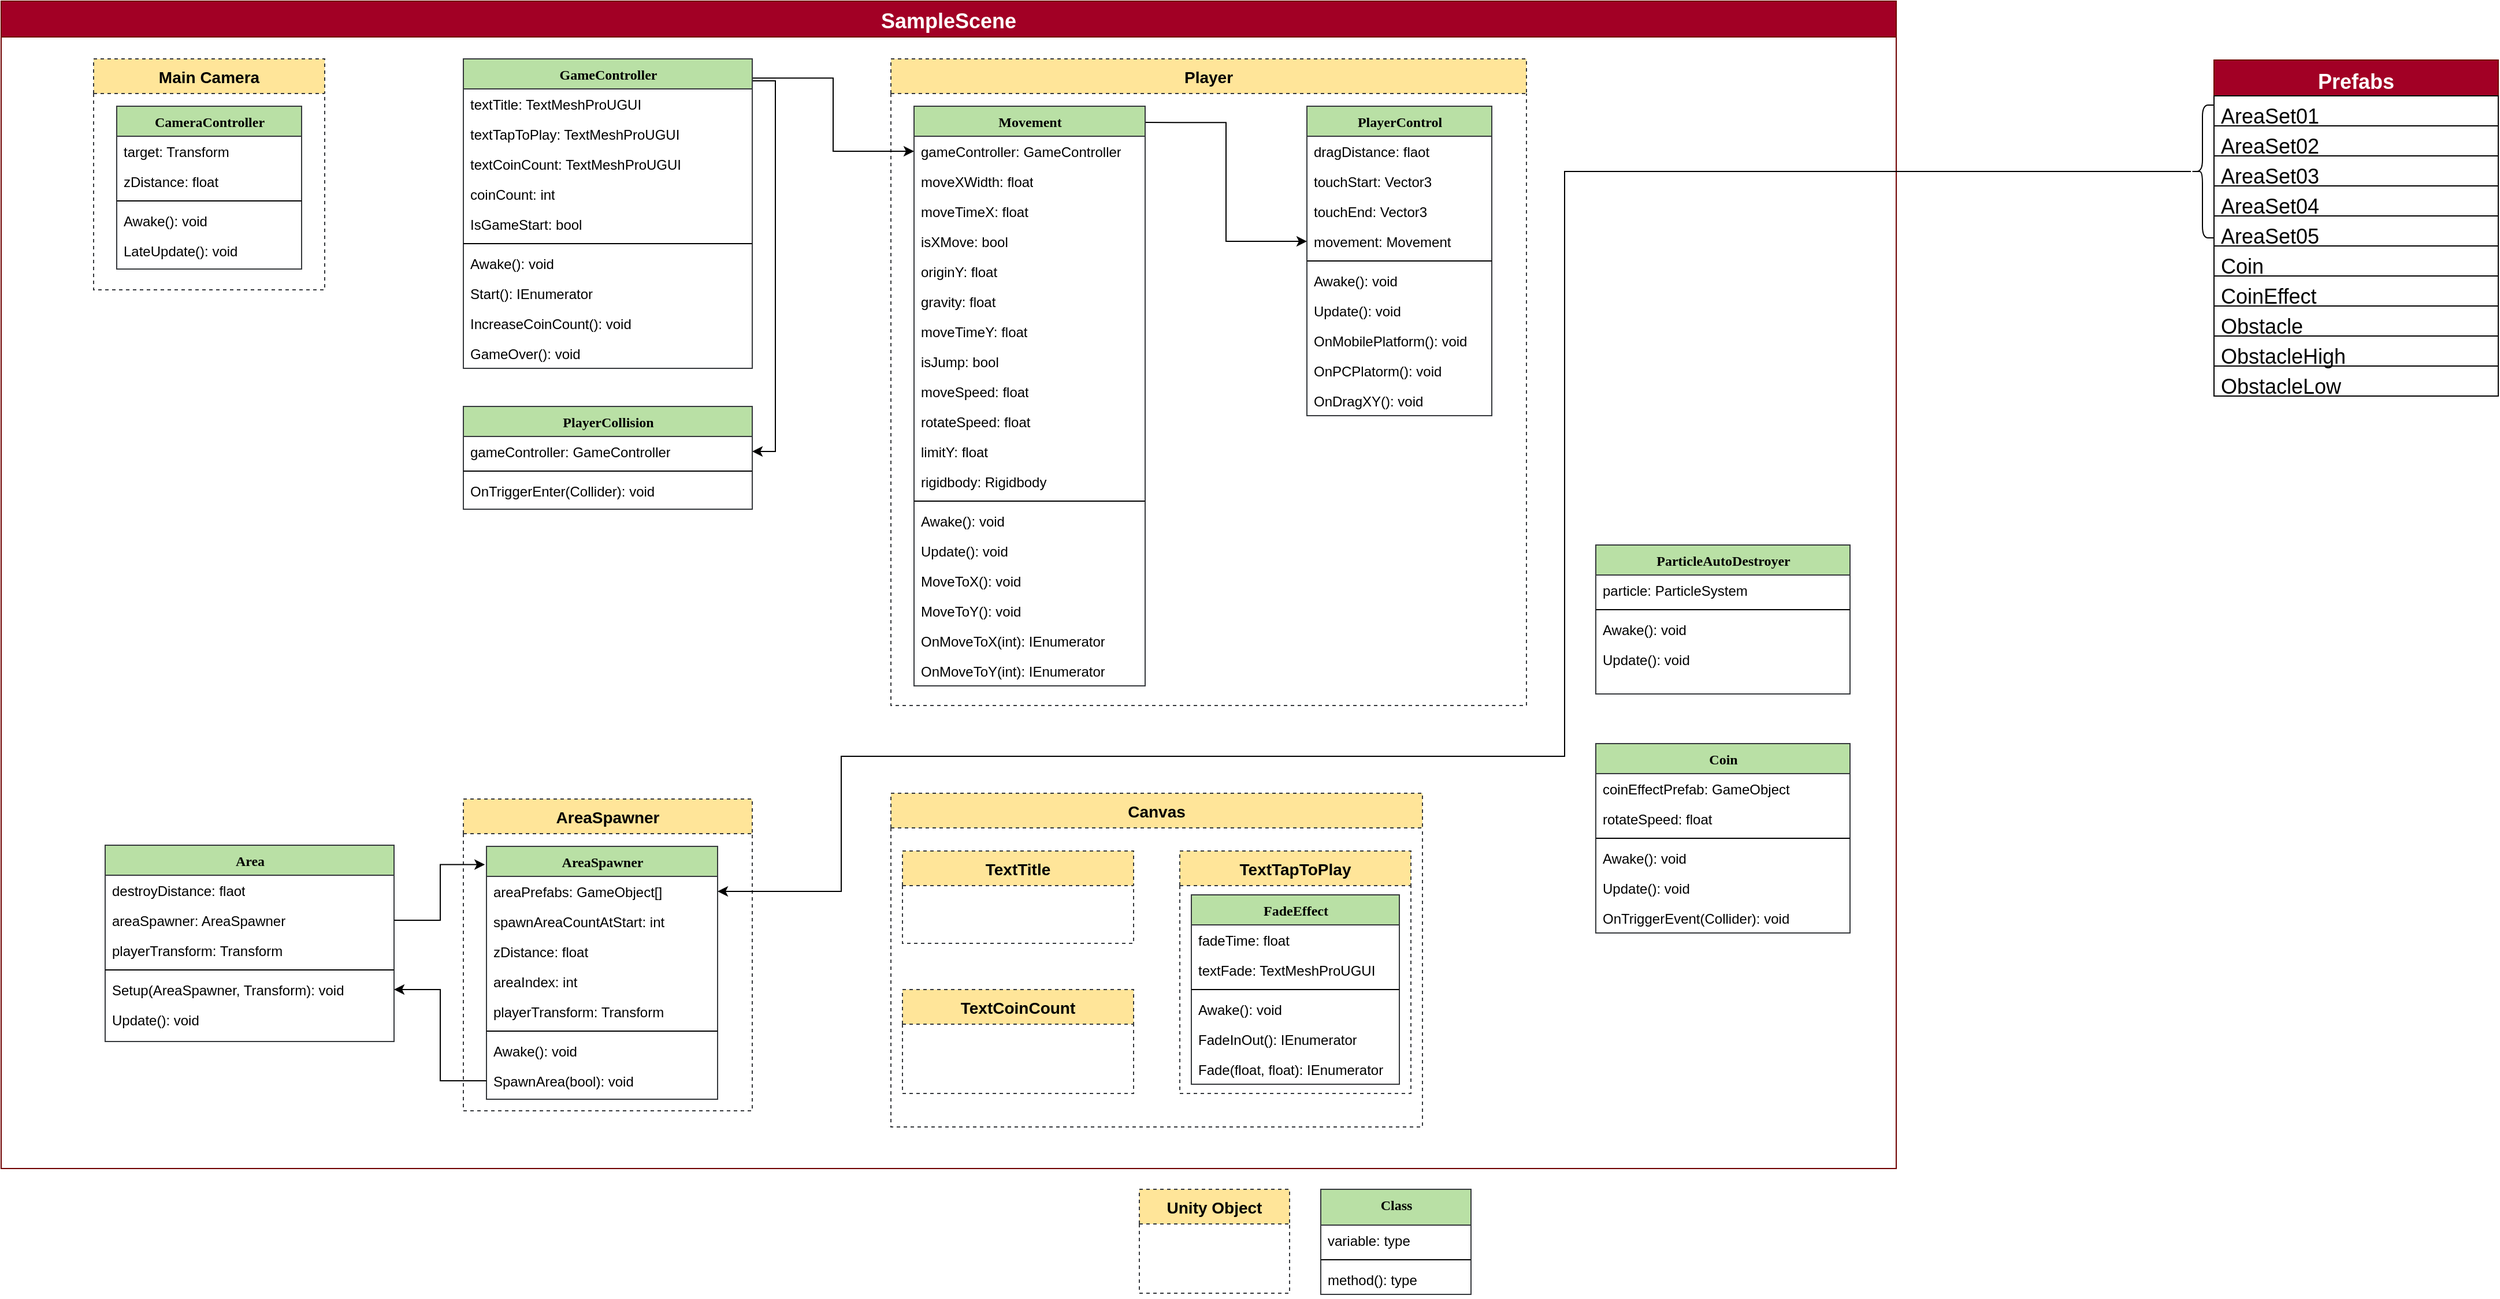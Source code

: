 <mxfile version="20.2.6" type="github" pages="2">
  <diagram name="Page-1" id="9f46799a-70d6-7492-0946-bef42562c5a5">
    <mxGraphModel dx="7918" dy="5571" grid="0" gridSize="10" guides="1" tooltips="1" connect="1" arrows="1" fold="1" page="1" pageScale="1" pageWidth="4681" pageHeight="3300" background="none" math="0" shadow="0">
      <root>
        <mxCell id="0" />
        <mxCell id="1" parent="0" />
        <mxCell id="VL3xaY891_mohlDyQfOC-107" value="" style="group" vertex="1" connectable="0" parent="1">
          <mxGeometry x="-4235" y="-2638" width="1640" height="1120" as="geometry" />
        </mxCell>
        <mxCell id="CnoPyDlkE8UOW6HQPgN_-1" value="SampleScene" style="swimlane;fillColor=#a20025;strokeColor=#6F0000;startSize=31;fontSize=18;fontColor=#ffffff;" parent="VL3xaY891_mohlDyQfOC-107" vertex="1">
          <mxGeometry width="1640" height="1011" as="geometry" />
        </mxCell>
        <mxCell id="CnoPyDlkE8UOW6HQPgN_-6" value="Player" style="swimlane;fillColor=#FFE599;strokeColor=#36393d;fontSize=14;startSize=30;gradientColor=none;dashed=1;" parent="CnoPyDlkE8UOW6HQPgN_-1" vertex="1">
          <mxGeometry x="770" y="50" width="550" height="560" as="geometry" />
        </mxCell>
        <mxCell id="CnoPyDlkE8UOW6HQPgN_-44" style="edgeStyle=orthogonalEdgeStyle;rounded=0;orthogonalLoop=1;jettySize=auto;html=1;fontSize=14;exitX=0.996;exitY=0.028;exitDx=0;exitDy=0;exitPerimeter=0;" parent="CnoPyDlkE8UOW6HQPgN_-6" source="CnoPyDlkE8UOW6HQPgN_-7" target="CnoPyDlkE8UOW6HQPgN_-43" edge="1">
          <mxGeometry relative="1" as="geometry" />
        </mxCell>
        <mxCell id="CnoPyDlkE8UOW6HQPgN_-7" value="Movement" style="swimlane;html=1;fontStyle=1;align=center;verticalAlign=top;childLayout=stackLayout;horizontal=1;startSize=26;horizontalStack=0;resizeParent=1;resizeLast=0;collapsible=1;marginBottom=0;swimlaneFillColor=#ffffff;rounded=0;shadow=0;comic=0;labelBackgroundColor=none;strokeWidth=1;fontFamily=Verdana;fontSize=12;fillColor=#B9E0A5;strokeColor=#36393d;" parent="CnoPyDlkE8UOW6HQPgN_-6" vertex="1">
          <mxGeometry x="20" y="41" width="200" height="502" as="geometry" />
        </mxCell>
        <mxCell id="CnoPyDlkE8UOW6HQPgN_-126" value="gameController: GameController" style="text;html=1;strokeColor=none;fillColor=none;align=left;verticalAlign=top;spacingLeft=4;spacingRight=4;whiteSpace=wrap;overflow=hidden;rotatable=0;points=[[0,0.5],[1,0.5]];portConstraint=eastwest;" parent="CnoPyDlkE8UOW6HQPgN_-7" vertex="1">
          <mxGeometry y="26" width="200" height="26" as="geometry" />
        </mxCell>
        <mxCell id="CnoPyDlkE8UOW6HQPgN_-8" value="moveXWidth: float" style="text;html=1;strokeColor=none;fillColor=none;align=left;verticalAlign=top;spacingLeft=4;spacingRight=4;whiteSpace=wrap;overflow=hidden;rotatable=0;points=[[0,0.5],[1,0.5]];portConstraint=eastwest;" parent="CnoPyDlkE8UOW6HQPgN_-7" vertex="1">
          <mxGeometry y="52" width="200" height="26" as="geometry" />
        </mxCell>
        <mxCell id="CnoPyDlkE8UOW6HQPgN_-9" value="moveTimeX: float&lt;br&gt;" style="text;html=1;strokeColor=none;fillColor=none;align=left;verticalAlign=top;spacingLeft=4;spacingRight=4;whiteSpace=wrap;overflow=hidden;rotatable=0;points=[[0,0.5],[1,0.5]];portConstraint=eastwest;" parent="CnoPyDlkE8UOW6HQPgN_-7" vertex="1">
          <mxGeometry y="78" width="200" height="26" as="geometry" />
        </mxCell>
        <mxCell id="CnoPyDlkE8UOW6HQPgN_-11" value="isXMove: bool" style="text;html=1;strokeColor=none;fillColor=none;align=left;verticalAlign=top;spacingLeft=4;spacingRight=4;whiteSpace=wrap;overflow=hidden;rotatable=0;points=[[0,0.5],[1,0.5]];portConstraint=eastwest;" parent="CnoPyDlkE8UOW6HQPgN_-7" vertex="1">
          <mxGeometry y="104" width="200" height="26" as="geometry" />
        </mxCell>
        <mxCell id="CnoPyDlkE8UOW6HQPgN_-12" value="originY: float" style="text;html=1;strokeColor=none;fillColor=none;align=left;verticalAlign=top;spacingLeft=4;spacingRight=4;whiteSpace=wrap;overflow=hidden;rotatable=0;points=[[0,0.5],[1,0.5]];portConstraint=eastwest;" parent="CnoPyDlkE8UOW6HQPgN_-7" vertex="1">
          <mxGeometry y="130" width="200" height="26" as="geometry" />
        </mxCell>
        <mxCell id="CnoPyDlkE8UOW6HQPgN_-27" value="gravity: float" style="text;html=1;strokeColor=none;fillColor=none;align=left;verticalAlign=top;spacingLeft=4;spacingRight=4;whiteSpace=wrap;overflow=hidden;rotatable=0;points=[[0,0.5],[1,0.5]];portConstraint=eastwest;" parent="CnoPyDlkE8UOW6HQPgN_-7" vertex="1">
          <mxGeometry y="156" width="200" height="26" as="geometry" />
        </mxCell>
        <mxCell id="CnoPyDlkE8UOW6HQPgN_-28" value="moveTimeY: float" style="text;html=1;strokeColor=none;fillColor=none;align=left;verticalAlign=top;spacingLeft=4;spacingRight=4;whiteSpace=wrap;overflow=hidden;rotatable=0;points=[[0,0.5],[1,0.5]];portConstraint=eastwest;" parent="CnoPyDlkE8UOW6HQPgN_-7" vertex="1">
          <mxGeometry y="182" width="200" height="26" as="geometry" />
        </mxCell>
        <mxCell id="CnoPyDlkE8UOW6HQPgN_-29" value="isJump: bool" style="text;html=1;strokeColor=none;fillColor=none;align=left;verticalAlign=top;spacingLeft=4;spacingRight=4;whiteSpace=wrap;overflow=hidden;rotatable=0;points=[[0,0.5],[1,0.5]];portConstraint=eastwest;" parent="CnoPyDlkE8UOW6HQPgN_-7" vertex="1">
          <mxGeometry y="208" width="200" height="26" as="geometry" />
        </mxCell>
        <mxCell id="CnoPyDlkE8UOW6HQPgN_-30" value="moveSpeed: float" style="text;html=1;strokeColor=none;fillColor=none;align=left;verticalAlign=top;spacingLeft=4;spacingRight=4;whiteSpace=wrap;overflow=hidden;rotatable=0;points=[[0,0.5],[1,0.5]];portConstraint=eastwest;" parent="CnoPyDlkE8UOW6HQPgN_-7" vertex="1">
          <mxGeometry y="234" width="200" height="26" as="geometry" />
        </mxCell>
        <mxCell id="CnoPyDlkE8UOW6HQPgN_-39" value="rotateSpeed: float" style="text;html=1;strokeColor=none;fillColor=none;align=left;verticalAlign=top;spacingLeft=4;spacingRight=4;whiteSpace=wrap;overflow=hidden;rotatable=0;points=[[0,0.5],[1,0.5]];portConstraint=eastwest;" parent="CnoPyDlkE8UOW6HQPgN_-7" vertex="1">
          <mxGeometry y="260" width="200" height="26" as="geometry" />
        </mxCell>
        <mxCell id="CnoPyDlkE8UOW6HQPgN_-38" value="limitY: float" style="text;html=1;strokeColor=none;fillColor=none;align=left;verticalAlign=top;spacingLeft=4;spacingRight=4;whiteSpace=wrap;overflow=hidden;rotatable=0;points=[[0,0.5],[1,0.5]];portConstraint=eastwest;" parent="CnoPyDlkE8UOW6HQPgN_-7" vertex="1">
          <mxGeometry y="286" width="200" height="26" as="geometry" />
        </mxCell>
        <mxCell id="CnoPyDlkE8UOW6HQPgN_-40" value="rigidbody: Rigidbody" style="text;html=1;strokeColor=none;fillColor=none;align=left;verticalAlign=top;spacingLeft=4;spacingRight=4;whiteSpace=wrap;overflow=hidden;rotatable=0;points=[[0,0.5],[1,0.5]];portConstraint=eastwest;" parent="CnoPyDlkE8UOW6HQPgN_-7" vertex="1">
          <mxGeometry y="312" width="200" height="26" as="geometry" />
        </mxCell>
        <mxCell id="CnoPyDlkE8UOW6HQPgN_-10" value="" style="line;html=1;strokeWidth=1;fillColor=none;align=left;verticalAlign=middle;spacingTop=-1;spacingLeft=3;spacingRight=3;rotatable=0;labelPosition=right;points=[];portConstraint=eastwest;" parent="CnoPyDlkE8UOW6HQPgN_-7" vertex="1">
          <mxGeometry y="338" width="200" height="8" as="geometry" />
        </mxCell>
        <mxCell id="CnoPyDlkE8UOW6HQPgN_-32" value="Awake(): void" style="text;html=1;strokeColor=none;fillColor=none;align=left;verticalAlign=top;spacingLeft=4;spacingRight=4;whiteSpace=wrap;overflow=hidden;rotatable=0;points=[[0,0.5],[1,0.5]];portConstraint=eastwest;" parent="CnoPyDlkE8UOW6HQPgN_-7" vertex="1">
          <mxGeometry y="346" width="200" height="26" as="geometry" />
        </mxCell>
        <mxCell id="CnoPyDlkE8UOW6HQPgN_-33" value="Update(): void" style="text;html=1;strokeColor=none;fillColor=none;align=left;verticalAlign=top;spacingLeft=4;spacingRight=4;whiteSpace=wrap;overflow=hidden;rotatable=0;points=[[0,0.5],[1,0.5]];portConstraint=eastwest;" parent="CnoPyDlkE8UOW6HQPgN_-7" vertex="1">
          <mxGeometry y="372" width="200" height="26" as="geometry" />
        </mxCell>
        <mxCell id="CnoPyDlkE8UOW6HQPgN_-34" value="MoveToX(): void" style="text;html=1;strokeColor=none;fillColor=none;align=left;verticalAlign=top;spacingLeft=4;spacingRight=4;whiteSpace=wrap;overflow=hidden;rotatable=0;points=[[0,0.5],[1,0.5]];portConstraint=eastwest;" parent="CnoPyDlkE8UOW6HQPgN_-7" vertex="1">
          <mxGeometry y="398" width="200" height="26" as="geometry" />
        </mxCell>
        <mxCell id="CnoPyDlkE8UOW6HQPgN_-35" value="MoveToY(): void" style="text;html=1;strokeColor=none;fillColor=none;align=left;verticalAlign=top;spacingLeft=4;spacingRight=4;whiteSpace=wrap;overflow=hidden;rotatable=0;points=[[0,0.5],[1,0.5]];portConstraint=eastwest;" parent="CnoPyDlkE8UOW6HQPgN_-7" vertex="1">
          <mxGeometry y="424" width="200" height="26" as="geometry" />
        </mxCell>
        <mxCell id="CnoPyDlkE8UOW6HQPgN_-36" value="OnMoveToX(int): IEnumerator" style="text;html=1;strokeColor=none;fillColor=none;align=left;verticalAlign=top;spacingLeft=4;spacingRight=4;whiteSpace=wrap;overflow=hidden;rotatable=0;points=[[0,0.5],[1,0.5]];portConstraint=eastwest;" parent="CnoPyDlkE8UOW6HQPgN_-7" vertex="1">
          <mxGeometry y="450" width="200" height="26" as="geometry" />
        </mxCell>
        <mxCell id="CnoPyDlkE8UOW6HQPgN_-37" value="OnMoveToY(int): IEnumerator" style="text;html=1;strokeColor=none;fillColor=none;align=left;verticalAlign=top;spacingLeft=4;spacingRight=4;whiteSpace=wrap;overflow=hidden;rotatable=0;points=[[0,0.5],[1,0.5]];portConstraint=eastwest;" parent="CnoPyDlkE8UOW6HQPgN_-7" vertex="1">
          <mxGeometry y="476" width="200" height="26" as="geometry" />
        </mxCell>
        <mxCell id="CnoPyDlkE8UOW6HQPgN_-20" value="PlayerControl" style="swimlane;html=1;fontStyle=1;align=center;verticalAlign=top;childLayout=stackLayout;horizontal=1;startSize=26;horizontalStack=0;resizeParent=1;resizeLast=0;collapsible=1;marginBottom=0;swimlaneFillColor=#ffffff;rounded=0;shadow=0;comic=0;labelBackgroundColor=none;strokeWidth=1;fontFamily=Verdana;fontSize=12;fillColor=#B9E0A5;strokeColor=#36393d;" parent="CnoPyDlkE8UOW6HQPgN_-6" vertex="1">
          <mxGeometry x="360" y="41" width="160" height="268" as="geometry" />
        </mxCell>
        <mxCell id="CnoPyDlkE8UOW6HQPgN_-21" value="dragDistance: flaot" style="text;html=1;strokeColor=none;fillColor=none;align=left;verticalAlign=top;spacingLeft=4;spacingRight=4;whiteSpace=wrap;overflow=hidden;rotatable=0;points=[[0,0.5],[1,0.5]];portConstraint=eastwest;" parent="CnoPyDlkE8UOW6HQPgN_-20" vertex="1">
          <mxGeometry y="26" width="160" height="26" as="geometry" />
        </mxCell>
        <mxCell id="CnoPyDlkE8UOW6HQPgN_-22" value="touchStart: Vector3" style="text;html=1;strokeColor=none;fillColor=none;align=left;verticalAlign=top;spacingLeft=4;spacingRight=4;whiteSpace=wrap;overflow=hidden;rotatable=0;points=[[0,0.5],[1,0.5]];portConstraint=eastwest;" parent="CnoPyDlkE8UOW6HQPgN_-20" vertex="1">
          <mxGeometry y="52" width="160" height="26" as="geometry" />
        </mxCell>
        <mxCell id="CnoPyDlkE8UOW6HQPgN_-42" value="touchEnd: Vector3" style="text;html=1;strokeColor=none;fillColor=none;align=left;verticalAlign=top;spacingLeft=4;spacingRight=4;whiteSpace=wrap;overflow=hidden;rotatable=0;points=[[0,0.5],[1,0.5]];portConstraint=eastwest;" parent="CnoPyDlkE8UOW6HQPgN_-20" vertex="1">
          <mxGeometry y="78" width="160" height="26" as="geometry" />
        </mxCell>
        <mxCell id="CnoPyDlkE8UOW6HQPgN_-43" value="movement: Movement" style="text;html=1;strokeColor=none;fillColor=none;align=left;verticalAlign=top;spacingLeft=4;spacingRight=4;whiteSpace=wrap;overflow=hidden;rotatable=0;points=[[0,0.5],[1,0.5]];portConstraint=eastwest;" parent="CnoPyDlkE8UOW6HQPgN_-20" vertex="1">
          <mxGeometry y="104" width="160" height="26" as="geometry" />
        </mxCell>
        <mxCell id="CnoPyDlkE8UOW6HQPgN_-23" value="" style="line;html=1;strokeWidth=1;fillColor=none;align=left;verticalAlign=middle;spacingTop=-1;spacingLeft=3;spacingRight=3;rotatable=0;labelPosition=right;points=[];portConstraint=eastwest;" parent="CnoPyDlkE8UOW6HQPgN_-20" vertex="1">
          <mxGeometry y="130" width="160" height="8" as="geometry" />
        </mxCell>
        <mxCell id="CnoPyDlkE8UOW6HQPgN_-24" value="Awake(): void" style="text;html=1;strokeColor=none;fillColor=none;align=left;verticalAlign=top;spacingLeft=4;spacingRight=4;whiteSpace=wrap;overflow=hidden;rotatable=0;points=[[0,0.5],[1,0.5]];portConstraint=eastwest;" parent="CnoPyDlkE8UOW6HQPgN_-20" vertex="1">
          <mxGeometry y="138" width="160" height="26" as="geometry" />
        </mxCell>
        <mxCell id="CnoPyDlkE8UOW6HQPgN_-25" value="Update(): void" style="text;html=1;strokeColor=none;fillColor=none;align=left;verticalAlign=top;spacingLeft=4;spacingRight=4;whiteSpace=wrap;overflow=hidden;rotatable=0;points=[[0,0.5],[1,0.5]];portConstraint=eastwest;" parent="CnoPyDlkE8UOW6HQPgN_-20" vertex="1">
          <mxGeometry y="164" width="160" height="26" as="geometry" />
        </mxCell>
        <mxCell id="CnoPyDlkE8UOW6HQPgN_-46" value="OnMobilePlatform(): void" style="text;html=1;strokeColor=none;fillColor=none;align=left;verticalAlign=top;spacingLeft=4;spacingRight=4;whiteSpace=wrap;overflow=hidden;rotatable=0;points=[[0,0.5],[1,0.5]];portConstraint=eastwest;" parent="CnoPyDlkE8UOW6HQPgN_-20" vertex="1">
          <mxGeometry y="190" width="160" height="26" as="geometry" />
        </mxCell>
        <mxCell id="CnoPyDlkE8UOW6HQPgN_-47" value="OnPCPlatorm(): void" style="text;html=1;strokeColor=none;fillColor=none;align=left;verticalAlign=top;spacingLeft=4;spacingRight=4;whiteSpace=wrap;overflow=hidden;rotatable=0;points=[[0,0.5],[1,0.5]];portConstraint=eastwest;" parent="CnoPyDlkE8UOW6HQPgN_-20" vertex="1">
          <mxGeometry y="216" width="160" height="26" as="geometry" />
        </mxCell>
        <mxCell id="CnoPyDlkE8UOW6HQPgN_-58" value="OnDragXY(): void" style="text;html=1;strokeColor=none;fillColor=none;align=left;verticalAlign=top;spacingLeft=4;spacingRight=4;whiteSpace=wrap;overflow=hidden;rotatable=0;points=[[0,0.5],[1,0.5]];portConstraint=eastwest;" parent="CnoPyDlkE8UOW6HQPgN_-20" vertex="1">
          <mxGeometry y="242" width="160" height="26" as="geometry" />
        </mxCell>
        <mxCell id="CnoPyDlkE8UOW6HQPgN_-13" value="Main Camera" style="swimlane;fillColor=#FFE599;strokeColor=#36393d;fontSize=14;startSize=30;gradientColor=none;dashed=1;" parent="CnoPyDlkE8UOW6HQPgN_-1" vertex="1">
          <mxGeometry x="80" y="50" width="200" height="200" as="geometry" />
        </mxCell>
        <mxCell id="CnoPyDlkE8UOW6HQPgN_-14" value="CameraController" style="swimlane;html=1;fontStyle=1;align=center;verticalAlign=top;childLayout=stackLayout;horizontal=1;startSize=26;horizontalStack=0;resizeParent=1;resizeLast=0;collapsible=1;marginBottom=0;swimlaneFillColor=#ffffff;rounded=0;shadow=0;comic=0;labelBackgroundColor=none;strokeWidth=1;fontFamily=Verdana;fontSize=12;fillColor=#B9E0A5;strokeColor=#36393d;" parent="CnoPyDlkE8UOW6HQPgN_-13" vertex="1">
          <mxGeometry x="20" y="41" width="160" height="141" as="geometry" />
        </mxCell>
        <mxCell id="CnoPyDlkE8UOW6HQPgN_-15" value="target: Transform" style="text;html=1;strokeColor=none;fillColor=none;align=left;verticalAlign=top;spacingLeft=4;spacingRight=4;whiteSpace=wrap;overflow=hidden;rotatable=0;points=[[0,0.5],[1,0.5]];portConstraint=eastwest;" parent="CnoPyDlkE8UOW6HQPgN_-14" vertex="1">
          <mxGeometry y="26" width="160" height="26" as="geometry" />
        </mxCell>
        <mxCell id="CnoPyDlkE8UOW6HQPgN_-16" value="zDistance: float" style="text;html=1;strokeColor=none;fillColor=none;align=left;verticalAlign=top;spacingLeft=4;spacingRight=4;whiteSpace=wrap;overflow=hidden;rotatable=0;points=[[0,0.5],[1,0.5]];portConstraint=eastwest;" parent="CnoPyDlkE8UOW6HQPgN_-14" vertex="1">
          <mxGeometry y="52" width="160" height="26" as="geometry" />
        </mxCell>
        <mxCell id="CnoPyDlkE8UOW6HQPgN_-17" value="" style="line;html=1;strokeWidth=1;fillColor=none;align=left;verticalAlign=middle;spacingTop=-1;spacingLeft=3;spacingRight=3;rotatable=0;labelPosition=right;points=[];portConstraint=eastwest;" parent="CnoPyDlkE8UOW6HQPgN_-14" vertex="1">
          <mxGeometry y="78" width="160" height="8" as="geometry" />
        </mxCell>
        <mxCell id="CnoPyDlkE8UOW6HQPgN_-18" value="Awake(): void" style="text;html=1;strokeColor=none;fillColor=none;align=left;verticalAlign=top;spacingLeft=4;spacingRight=4;whiteSpace=wrap;overflow=hidden;rotatable=0;points=[[0,0.5],[1,0.5]];portConstraint=eastwest;" parent="CnoPyDlkE8UOW6HQPgN_-14" vertex="1">
          <mxGeometry y="86" width="160" height="26" as="geometry" />
        </mxCell>
        <mxCell id="CnoPyDlkE8UOW6HQPgN_-19" value="LateUpdate(): void" style="text;html=1;strokeColor=none;fillColor=none;align=left;verticalAlign=top;spacingLeft=4;spacingRight=4;whiteSpace=wrap;overflow=hidden;rotatable=0;points=[[0,0.5],[1,0.5]];portConstraint=eastwest;" parent="CnoPyDlkE8UOW6HQPgN_-14" vertex="1">
          <mxGeometry y="112" width="160" height="26" as="geometry" />
        </mxCell>
        <mxCell id="CnoPyDlkE8UOW6HQPgN_-60" value="AreaSpawner" style="swimlane;fillColor=#FFE599;strokeColor=#36393d;fontSize=14;startSize=30;gradientColor=none;dashed=1;" parent="CnoPyDlkE8UOW6HQPgN_-1" vertex="1">
          <mxGeometry x="400" y="691" width="250" height="270" as="geometry" />
        </mxCell>
        <mxCell id="CnoPyDlkE8UOW6HQPgN_-62" value="AreaSpawner" style="swimlane;html=1;fontStyle=1;align=center;verticalAlign=top;childLayout=stackLayout;horizontal=1;startSize=26;horizontalStack=0;resizeParent=1;resizeLast=0;collapsible=1;marginBottom=0;swimlaneFillColor=#ffffff;rounded=0;shadow=0;comic=0;labelBackgroundColor=none;strokeWidth=1;fontFamily=Verdana;fontSize=12;fillColor=#B9E0A5;strokeColor=#36393d;" parent="CnoPyDlkE8UOW6HQPgN_-60" vertex="1">
          <mxGeometry x="20" y="41" width="200" height="219" as="geometry" />
        </mxCell>
        <mxCell id="CnoPyDlkE8UOW6HQPgN_-63" value="areaPrefabs: GameObject[]" style="text;html=1;strokeColor=none;fillColor=none;align=left;verticalAlign=top;spacingLeft=4;spacingRight=4;whiteSpace=wrap;overflow=hidden;rotatable=0;points=[[0,0.5],[1,0.5]];portConstraint=eastwest;" parent="CnoPyDlkE8UOW6HQPgN_-62" vertex="1">
          <mxGeometry y="26" width="200" height="26" as="geometry" />
        </mxCell>
        <mxCell id="CnoPyDlkE8UOW6HQPgN_-64" value="spawnAreaCountAtStart: int" style="text;html=1;strokeColor=none;fillColor=none;align=left;verticalAlign=top;spacingLeft=4;spacingRight=4;whiteSpace=wrap;overflow=hidden;rotatable=0;points=[[0,0.5],[1,0.5]];portConstraint=eastwest;" parent="CnoPyDlkE8UOW6HQPgN_-62" vertex="1">
          <mxGeometry y="52" width="200" height="26" as="geometry" />
        </mxCell>
        <mxCell id="CnoPyDlkE8UOW6HQPgN_-65" value="zDistance: float" style="text;html=1;strokeColor=none;fillColor=none;align=left;verticalAlign=top;spacingLeft=4;spacingRight=4;whiteSpace=wrap;overflow=hidden;rotatable=0;points=[[0,0.5],[1,0.5]];portConstraint=eastwest;" parent="CnoPyDlkE8UOW6HQPgN_-62" vertex="1">
          <mxGeometry y="78" width="200" height="26" as="geometry" />
        </mxCell>
        <mxCell id="CnoPyDlkE8UOW6HQPgN_-66" value="areaIndex: int" style="text;html=1;strokeColor=none;fillColor=none;align=left;verticalAlign=top;spacingLeft=4;spacingRight=4;whiteSpace=wrap;overflow=hidden;rotatable=0;points=[[0,0.5],[1,0.5]];portConstraint=eastwest;" parent="CnoPyDlkE8UOW6HQPgN_-62" vertex="1">
          <mxGeometry y="104" width="200" height="26" as="geometry" />
        </mxCell>
        <mxCell id="CnoPyDlkE8UOW6HQPgN_-67" value="playerTransform: Transform" style="text;html=1;strokeColor=none;fillColor=none;align=left;verticalAlign=top;spacingLeft=4;spacingRight=4;whiteSpace=wrap;overflow=hidden;rotatable=0;points=[[0,0.5],[1,0.5]];portConstraint=eastwest;" parent="CnoPyDlkE8UOW6HQPgN_-62" vertex="1">
          <mxGeometry y="130" width="200" height="26" as="geometry" />
        </mxCell>
        <mxCell id="CnoPyDlkE8UOW6HQPgN_-74" value="" style="line;html=1;strokeWidth=1;fillColor=none;align=left;verticalAlign=middle;spacingTop=-1;spacingLeft=3;spacingRight=3;rotatable=0;labelPosition=right;points=[];portConstraint=eastwest;" parent="CnoPyDlkE8UOW6HQPgN_-62" vertex="1">
          <mxGeometry y="156" width="200" height="8" as="geometry" />
        </mxCell>
        <mxCell id="CnoPyDlkE8UOW6HQPgN_-75" value="Awake(): void" style="text;html=1;strokeColor=none;fillColor=none;align=left;verticalAlign=top;spacingLeft=4;spacingRight=4;whiteSpace=wrap;overflow=hidden;rotatable=0;points=[[0,0.5],[1,0.5]];portConstraint=eastwest;" parent="CnoPyDlkE8UOW6HQPgN_-62" vertex="1">
          <mxGeometry y="164" width="200" height="26" as="geometry" />
        </mxCell>
        <mxCell id="CnoPyDlkE8UOW6HQPgN_-76" value="SpawnArea(bool): void" style="text;html=1;strokeColor=none;fillColor=none;align=left;verticalAlign=top;spacingLeft=4;spacingRight=4;whiteSpace=wrap;overflow=hidden;rotatable=0;points=[[0,0.5],[1,0.5]];portConstraint=eastwest;" parent="CnoPyDlkE8UOW6HQPgN_-62" vertex="1">
          <mxGeometry y="190" width="200" height="26" as="geometry" />
        </mxCell>
        <mxCell id="CnoPyDlkE8UOW6HQPgN_-92" value="Area" style="swimlane;html=1;fontStyle=1;align=center;verticalAlign=top;childLayout=stackLayout;horizontal=1;startSize=26;horizontalStack=0;resizeParent=1;resizeLast=0;collapsible=1;marginBottom=0;swimlaneFillColor=#ffffff;rounded=0;shadow=0;comic=0;labelBackgroundColor=none;strokeWidth=1;fontFamily=Verdana;fontSize=12;fillColor=#B9E0A5;strokeColor=#36393d;" parent="CnoPyDlkE8UOW6HQPgN_-1" vertex="1">
          <mxGeometry x="90" y="731" width="250" height="170" as="geometry" />
        </mxCell>
        <mxCell id="CnoPyDlkE8UOW6HQPgN_-93" value="destroyDistance: flaot" style="text;html=1;strokeColor=none;fillColor=none;align=left;verticalAlign=top;spacingLeft=4;spacingRight=4;whiteSpace=wrap;overflow=hidden;rotatable=0;points=[[0,0.5],[1,0.5]];portConstraint=eastwest;" parent="CnoPyDlkE8UOW6HQPgN_-92" vertex="1">
          <mxGeometry y="26" width="250" height="26" as="geometry" />
        </mxCell>
        <mxCell id="CnoPyDlkE8UOW6HQPgN_-94" value="areaSpawner: AreaSpawner" style="text;html=1;strokeColor=none;fillColor=none;align=left;verticalAlign=top;spacingLeft=4;spacingRight=4;whiteSpace=wrap;overflow=hidden;rotatable=0;points=[[0,0.5],[1,0.5]];portConstraint=eastwest;" parent="CnoPyDlkE8UOW6HQPgN_-92" vertex="1">
          <mxGeometry y="52" width="250" height="26" as="geometry" />
        </mxCell>
        <mxCell id="CnoPyDlkE8UOW6HQPgN_-95" value="playerTransform: Transform" style="text;html=1;strokeColor=none;fillColor=none;align=left;verticalAlign=top;spacingLeft=4;spacingRight=4;whiteSpace=wrap;overflow=hidden;rotatable=0;points=[[0,0.5],[1,0.5]];portConstraint=eastwest;" parent="CnoPyDlkE8UOW6HQPgN_-92" vertex="1">
          <mxGeometry y="78" width="250" height="26" as="geometry" />
        </mxCell>
        <mxCell id="CnoPyDlkE8UOW6HQPgN_-98" value="" style="line;html=1;strokeWidth=1;fillColor=none;align=left;verticalAlign=middle;spacingTop=-1;spacingLeft=3;spacingRight=3;rotatable=0;labelPosition=right;points=[];portConstraint=eastwest;" parent="CnoPyDlkE8UOW6HQPgN_-92" vertex="1">
          <mxGeometry y="104" width="250" height="8" as="geometry" />
        </mxCell>
        <mxCell id="CnoPyDlkE8UOW6HQPgN_-99" value="Setup(AreaSpawner, Transform): void&lt;br&gt;" style="text;html=1;strokeColor=none;fillColor=none;align=left;verticalAlign=top;spacingLeft=4;spacingRight=4;whiteSpace=wrap;overflow=hidden;rotatable=0;points=[[0,0.5],[1,0.5]];portConstraint=eastwest;" parent="CnoPyDlkE8UOW6HQPgN_-92" vertex="1">
          <mxGeometry y="112" width="250" height="26" as="geometry" />
        </mxCell>
        <mxCell id="CnoPyDlkE8UOW6HQPgN_-100" value="Update(): void" style="text;html=1;strokeColor=none;fillColor=none;align=left;verticalAlign=top;spacingLeft=4;spacingRight=4;whiteSpace=wrap;overflow=hidden;rotatable=0;points=[[0,0.5],[1,0.5]];portConstraint=eastwest;" parent="CnoPyDlkE8UOW6HQPgN_-92" vertex="1">
          <mxGeometry y="138" width="250" height="26" as="geometry" />
        </mxCell>
        <mxCell id="CnoPyDlkE8UOW6HQPgN_-102" style="edgeStyle=orthogonalEdgeStyle;rounded=0;orthogonalLoop=1;jettySize=auto;html=1;exitX=0;exitY=0.5;exitDx=0;exitDy=0;fontSize=14;entryX=1;entryY=0.5;entryDx=0;entryDy=0;" parent="CnoPyDlkE8UOW6HQPgN_-1" source="CnoPyDlkE8UOW6HQPgN_-76" target="CnoPyDlkE8UOW6HQPgN_-99" edge="1">
          <mxGeometry relative="1" as="geometry">
            <mxPoint x="350" y="856" as="targetPoint" />
          </mxGeometry>
        </mxCell>
        <mxCell id="CnoPyDlkE8UOW6HQPgN_-103" style="edgeStyle=orthogonalEdgeStyle;rounded=0;orthogonalLoop=1;jettySize=auto;html=1;exitX=1;exitY=0.5;exitDx=0;exitDy=0;entryX=-0.007;entryY=0.072;entryDx=0;entryDy=0;entryPerimeter=0;fontSize=14;" parent="CnoPyDlkE8UOW6HQPgN_-1" source="CnoPyDlkE8UOW6HQPgN_-94" target="CnoPyDlkE8UOW6HQPgN_-62" edge="1">
          <mxGeometry relative="1" as="geometry" />
        </mxCell>
        <mxCell id="CnoPyDlkE8UOW6HQPgN_-127" style="edgeStyle=orthogonalEdgeStyle;rounded=0;orthogonalLoop=1;jettySize=auto;html=1;entryX=0;entryY=0.5;entryDx=0;entryDy=0;fontSize=14;exitX=0.998;exitY=0.062;exitDx=0;exitDy=0;exitPerimeter=0;" parent="CnoPyDlkE8UOW6HQPgN_-1" source="CnoPyDlkE8UOW6HQPgN_-115" target="CnoPyDlkE8UOW6HQPgN_-126" edge="1">
          <mxGeometry relative="1" as="geometry" />
        </mxCell>
        <mxCell id="CnoPyDlkE8UOW6HQPgN_-140" style="edgeStyle=orthogonalEdgeStyle;rounded=0;orthogonalLoop=1;jettySize=auto;html=1;entryX=1;entryY=0.5;entryDx=0;entryDy=0;fontSize=14;exitX=1.001;exitY=0.071;exitDx=0;exitDy=0;exitPerimeter=0;" parent="CnoPyDlkE8UOW6HQPgN_-1" source="CnoPyDlkE8UOW6HQPgN_-115" target="CnoPyDlkE8UOW6HQPgN_-129" edge="1">
          <mxGeometry relative="1" as="geometry" />
        </mxCell>
        <mxCell id="CnoPyDlkE8UOW6HQPgN_-115" value="GameController" style="swimlane;html=1;fontStyle=1;align=center;verticalAlign=top;childLayout=stackLayout;horizontal=1;startSize=26;horizontalStack=0;resizeParent=1;resizeLast=0;collapsible=1;marginBottom=0;swimlaneFillColor=#ffffff;rounded=0;shadow=0;comic=0;labelBackgroundColor=none;strokeWidth=1;fontFamily=Verdana;fontSize=12;fillColor=#B9E0A5;strokeColor=#36393d;" parent="CnoPyDlkE8UOW6HQPgN_-1" vertex="1">
          <mxGeometry x="400" y="50" width="250" height="268" as="geometry" />
        </mxCell>
        <mxCell id="CnoPyDlkE8UOW6HQPgN_-116" value="textTitle: TextMeshProUGUI" style="text;html=1;strokeColor=none;fillColor=none;align=left;verticalAlign=top;spacingLeft=4;spacingRight=4;whiteSpace=wrap;overflow=hidden;rotatable=0;points=[[0,0.5],[1,0.5]];portConstraint=eastwest;" parent="CnoPyDlkE8UOW6HQPgN_-115" vertex="1">
          <mxGeometry y="26" width="250" height="26" as="geometry" />
        </mxCell>
        <mxCell id="CnoPyDlkE8UOW6HQPgN_-117" value="textTapToPlay: TextMeshProUGUI&lt;br&gt;" style="text;html=1;strokeColor=none;fillColor=none;align=left;verticalAlign=top;spacingLeft=4;spacingRight=4;whiteSpace=wrap;overflow=hidden;rotatable=0;points=[[0,0.5],[1,0.5]];portConstraint=eastwest;" parent="CnoPyDlkE8UOW6HQPgN_-115" vertex="1">
          <mxGeometry y="52" width="250" height="26" as="geometry" />
        </mxCell>
        <mxCell id="CnoPyDlkE8UOW6HQPgN_-122" value="textCoinCount: TextMeshProUGUI" style="text;html=1;strokeColor=none;fillColor=none;align=left;verticalAlign=top;spacingLeft=4;spacingRight=4;whiteSpace=wrap;overflow=hidden;rotatable=0;points=[[0,0.5],[1,0.5]];portConstraint=eastwest;" parent="CnoPyDlkE8UOW6HQPgN_-115" vertex="1">
          <mxGeometry y="78" width="250" height="26" as="geometry" />
        </mxCell>
        <mxCell id="CnoPyDlkE8UOW6HQPgN_-118" value="coinCount: int" style="text;html=1;strokeColor=none;fillColor=none;align=left;verticalAlign=top;spacingLeft=4;spacingRight=4;whiteSpace=wrap;overflow=hidden;rotatable=0;points=[[0,0.5],[1,0.5]];portConstraint=eastwest;" parent="CnoPyDlkE8UOW6HQPgN_-115" vertex="1">
          <mxGeometry y="104" width="250" height="26" as="geometry" />
        </mxCell>
        <mxCell id="CnoPyDlkE8UOW6HQPgN_-123" value="IsGameStart: bool" style="text;html=1;strokeColor=none;fillColor=none;align=left;verticalAlign=top;spacingLeft=4;spacingRight=4;whiteSpace=wrap;overflow=hidden;rotatable=0;points=[[0,0.5],[1,0.5]];portConstraint=eastwest;" parent="CnoPyDlkE8UOW6HQPgN_-115" vertex="1">
          <mxGeometry y="130" width="250" height="26" as="geometry" />
        </mxCell>
        <mxCell id="CnoPyDlkE8UOW6HQPgN_-119" value="" style="line;html=1;strokeWidth=1;fillColor=none;align=left;verticalAlign=middle;spacingTop=-1;spacingLeft=3;spacingRight=3;rotatable=0;labelPosition=right;points=[];portConstraint=eastwest;" parent="CnoPyDlkE8UOW6HQPgN_-115" vertex="1">
          <mxGeometry y="156" width="250" height="8" as="geometry" />
        </mxCell>
        <mxCell id="CnoPyDlkE8UOW6HQPgN_-120" value="Awake(): void" style="text;html=1;strokeColor=none;fillColor=none;align=left;verticalAlign=top;spacingLeft=4;spacingRight=4;whiteSpace=wrap;overflow=hidden;rotatable=0;points=[[0,0.5],[1,0.5]];portConstraint=eastwest;" parent="CnoPyDlkE8UOW6HQPgN_-115" vertex="1">
          <mxGeometry y="164" width="250" height="26" as="geometry" />
        </mxCell>
        <mxCell id="CnoPyDlkE8UOW6HQPgN_-121" value="Start(): IEnumerator" style="text;html=1;strokeColor=none;fillColor=none;align=left;verticalAlign=top;spacingLeft=4;spacingRight=4;whiteSpace=wrap;overflow=hidden;rotatable=0;points=[[0,0.5],[1,0.5]];portConstraint=eastwest;" parent="CnoPyDlkE8UOW6HQPgN_-115" vertex="1">
          <mxGeometry y="190" width="250" height="26" as="geometry" />
        </mxCell>
        <mxCell id="CnoPyDlkE8UOW6HQPgN_-124" value="IncreaseCoinCount(): void&lt;br&gt;" style="text;html=1;strokeColor=none;fillColor=none;align=left;verticalAlign=top;spacingLeft=4;spacingRight=4;whiteSpace=wrap;overflow=hidden;rotatable=0;points=[[0,0.5],[1,0.5]];portConstraint=eastwest;" parent="CnoPyDlkE8UOW6HQPgN_-115" vertex="1">
          <mxGeometry y="216" width="250" height="26" as="geometry" />
        </mxCell>
        <mxCell id="CnoPyDlkE8UOW6HQPgN_-125" value="GameOver(): void" style="text;html=1;strokeColor=none;fillColor=none;align=left;verticalAlign=top;spacingLeft=4;spacingRight=4;whiteSpace=wrap;overflow=hidden;rotatable=0;points=[[0,0.5],[1,0.5]];portConstraint=eastwest;" parent="CnoPyDlkE8UOW6HQPgN_-115" vertex="1">
          <mxGeometry y="242" width="250" height="26" as="geometry" />
        </mxCell>
        <mxCell id="CnoPyDlkE8UOW6HQPgN_-128" value="PlayerCollision" style="swimlane;html=1;fontStyle=1;align=center;verticalAlign=top;childLayout=stackLayout;horizontal=1;startSize=26;horizontalStack=0;resizeParent=1;resizeLast=0;collapsible=1;marginBottom=0;swimlaneFillColor=#ffffff;rounded=0;shadow=0;comic=0;labelBackgroundColor=none;strokeWidth=1;fontFamily=Verdana;fontSize=12;fillColor=#B9E0A5;strokeColor=#36393d;" parent="CnoPyDlkE8UOW6HQPgN_-1" vertex="1">
          <mxGeometry x="400" y="351" width="250" height="89" as="geometry" />
        </mxCell>
        <mxCell id="CnoPyDlkE8UOW6HQPgN_-129" value="gameController: GameController" style="text;html=1;strokeColor=none;fillColor=none;align=left;verticalAlign=top;spacingLeft=4;spacingRight=4;whiteSpace=wrap;overflow=hidden;rotatable=0;points=[[0,0.5],[1,0.5]];portConstraint=eastwest;" parent="CnoPyDlkE8UOW6HQPgN_-128" vertex="1">
          <mxGeometry y="26" width="250" height="26" as="geometry" />
        </mxCell>
        <mxCell id="CnoPyDlkE8UOW6HQPgN_-134" value="" style="line;html=1;strokeWidth=1;fillColor=none;align=left;verticalAlign=middle;spacingTop=-1;spacingLeft=3;spacingRight=3;rotatable=0;labelPosition=right;points=[];portConstraint=eastwest;" parent="CnoPyDlkE8UOW6HQPgN_-128" vertex="1">
          <mxGeometry y="52" width="250" height="8" as="geometry" />
        </mxCell>
        <mxCell id="CnoPyDlkE8UOW6HQPgN_-135" value="OnTriggerEnter(Collider): void" style="text;html=1;strokeColor=none;fillColor=none;align=left;verticalAlign=top;spacingLeft=4;spacingRight=4;whiteSpace=wrap;overflow=hidden;rotatable=0;points=[[0,0.5],[1,0.5]];portConstraint=eastwest;" parent="CnoPyDlkE8UOW6HQPgN_-128" vertex="1">
          <mxGeometry y="60" width="250" height="26" as="geometry" />
        </mxCell>
        <mxCell id="CnoPyDlkE8UOW6HQPgN_-141" value="Canvas" style="swimlane;fillColor=#FFE599;strokeColor=#36393d;fontSize=14;startSize=30;gradientColor=none;dashed=1;" parent="CnoPyDlkE8UOW6HQPgN_-1" vertex="1">
          <mxGeometry x="770" y="686" width="460" height="289" as="geometry" />
        </mxCell>
        <mxCell id="CnoPyDlkE8UOW6HQPgN_-162" value="TextTapToPlay" style="swimlane;fillColor=#FFE599;strokeColor=#36393d;fontSize=14;startSize=30;gradientColor=none;dashed=1;" parent="CnoPyDlkE8UOW6HQPgN_-141" vertex="1">
          <mxGeometry x="250" y="50" width="200" height="210" as="geometry" />
        </mxCell>
        <mxCell id="CnoPyDlkE8UOW6HQPgN_-163" value="FadeEffect" style="swimlane;html=1;fontStyle=1;align=center;verticalAlign=top;childLayout=stackLayout;horizontal=1;startSize=26;horizontalStack=0;resizeParent=1;resizeLast=0;collapsible=1;marginBottom=0;swimlaneFillColor=#ffffff;rounded=0;shadow=0;comic=0;labelBackgroundColor=none;strokeWidth=1;fontFamily=Verdana;fontSize=12;fillColor=#B9E0A5;strokeColor=#36393d;" parent="CnoPyDlkE8UOW6HQPgN_-162" vertex="1">
          <mxGeometry x="10" y="38" width="180" height="164" as="geometry" />
        </mxCell>
        <mxCell id="CnoPyDlkE8UOW6HQPgN_-164" value="fadeTime: float" style="text;html=1;strokeColor=none;fillColor=none;align=left;verticalAlign=top;spacingLeft=4;spacingRight=4;whiteSpace=wrap;overflow=hidden;rotatable=0;points=[[0,0.5],[1,0.5]];portConstraint=eastwest;" parent="CnoPyDlkE8UOW6HQPgN_-163" vertex="1">
          <mxGeometry y="26" width="180" height="26" as="geometry" />
        </mxCell>
        <mxCell id="CnoPyDlkE8UOW6HQPgN_-165" value="textFade: TextMeshProUGUI" style="text;html=1;strokeColor=none;fillColor=none;align=left;verticalAlign=top;spacingLeft=4;spacingRight=4;whiteSpace=wrap;overflow=hidden;rotatable=0;points=[[0,0.5],[1,0.5]];portConstraint=eastwest;" parent="CnoPyDlkE8UOW6HQPgN_-163" vertex="1">
          <mxGeometry y="52" width="180" height="26" as="geometry" />
        </mxCell>
        <mxCell id="CnoPyDlkE8UOW6HQPgN_-166" value="" style="line;html=1;strokeWidth=1;fillColor=none;align=left;verticalAlign=middle;spacingTop=-1;spacingLeft=3;spacingRight=3;rotatable=0;labelPosition=right;points=[];portConstraint=eastwest;" parent="CnoPyDlkE8UOW6HQPgN_-163" vertex="1">
          <mxGeometry y="78" width="180" height="8" as="geometry" />
        </mxCell>
        <mxCell id="CnoPyDlkE8UOW6HQPgN_-167" value="Awake(): void" style="text;html=1;strokeColor=none;fillColor=none;align=left;verticalAlign=top;spacingLeft=4;spacingRight=4;whiteSpace=wrap;overflow=hidden;rotatable=0;points=[[0,0.5],[1,0.5]];portConstraint=eastwest;" parent="CnoPyDlkE8UOW6HQPgN_-163" vertex="1">
          <mxGeometry y="86" width="180" height="26" as="geometry" />
        </mxCell>
        <mxCell id="CnoPyDlkE8UOW6HQPgN_-168" value="FadeInOut(): IEnumerator" style="text;html=1;strokeColor=none;fillColor=none;align=left;verticalAlign=top;spacingLeft=4;spacingRight=4;whiteSpace=wrap;overflow=hidden;rotatable=0;points=[[0,0.5],[1,0.5]];portConstraint=eastwest;" parent="CnoPyDlkE8UOW6HQPgN_-163" vertex="1">
          <mxGeometry y="112" width="180" height="26" as="geometry" />
        </mxCell>
        <mxCell id="CnoPyDlkE8UOW6HQPgN_-170" value="Fade(float, float): IEnumerator" style="text;html=1;strokeColor=none;fillColor=none;align=left;verticalAlign=top;spacingLeft=4;spacingRight=4;whiteSpace=wrap;overflow=hidden;rotatable=0;points=[[0,0.5],[1,0.5]];portConstraint=eastwest;" parent="CnoPyDlkE8UOW6HQPgN_-163" vertex="1">
          <mxGeometry y="138" width="180" height="26" as="geometry" />
        </mxCell>
        <mxCell id="CnoPyDlkE8UOW6HQPgN_-155" value="TextCoinCount" style="swimlane;fillColor=#FFE599;strokeColor=#36393d;fontSize=14;startSize=30;gradientColor=none;dashed=1;" parent="CnoPyDlkE8UOW6HQPgN_-141" vertex="1">
          <mxGeometry x="10" y="170" width="200" height="90" as="geometry" />
        </mxCell>
        <mxCell id="CnoPyDlkE8UOW6HQPgN_-148" value="TextTitle" style="swimlane;fillColor=#FFE599;strokeColor=#36393d;fontSize=14;startSize=30;gradientColor=none;dashed=1;" parent="CnoPyDlkE8UOW6HQPgN_-141" vertex="1">
          <mxGeometry x="10" y="50" width="200" height="80" as="geometry" />
        </mxCell>
        <mxCell id="CnoPyDlkE8UOW6HQPgN_-172" value="ParticleAutoDestroyer" style="swimlane;html=1;fontStyle=1;align=center;verticalAlign=top;childLayout=stackLayout;horizontal=1;startSize=26;horizontalStack=0;resizeParent=1;resizeLast=0;collapsible=1;marginBottom=0;swimlaneFillColor=#ffffff;rounded=0;shadow=0;comic=0;labelBackgroundColor=none;strokeWidth=1;fontFamily=Verdana;fontSize=12;fillColor=#B9E0A5;strokeColor=#36393d;" parent="CnoPyDlkE8UOW6HQPgN_-1" vertex="1">
          <mxGeometry x="1380" y="471" width="220" height="129" as="geometry" />
        </mxCell>
        <mxCell id="CnoPyDlkE8UOW6HQPgN_-173" value="particle: ParticleSystem" style="text;html=1;strokeColor=none;fillColor=none;align=left;verticalAlign=top;spacingLeft=4;spacingRight=4;whiteSpace=wrap;overflow=hidden;rotatable=0;points=[[0,0.5],[1,0.5]];portConstraint=eastwest;" parent="CnoPyDlkE8UOW6HQPgN_-172" vertex="1">
          <mxGeometry y="26" width="220" height="26" as="geometry" />
        </mxCell>
        <mxCell id="CnoPyDlkE8UOW6HQPgN_-176" value="" style="line;html=1;strokeWidth=1;fillColor=none;align=left;verticalAlign=middle;spacingTop=-1;spacingLeft=3;spacingRight=3;rotatable=0;labelPosition=right;points=[];portConstraint=eastwest;" parent="CnoPyDlkE8UOW6HQPgN_-172" vertex="1">
          <mxGeometry y="52" width="220" height="8" as="geometry" />
        </mxCell>
        <mxCell id="CnoPyDlkE8UOW6HQPgN_-177" value="Awake(): void" style="text;html=1;strokeColor=none;fillColor=none;align=left;verticalAlign=top;spacingLeft=4;spacingRight=4;whiteSpace=wrap;overflow=hidden;rotatable=0;points=[[0,0.5],[1,0.5]];portConstraint=eastwest;" parent="CnoPyDlkE8UOW6HQPgN_-172" vertex="1">
          <mxGeometry y="60" width="220" height="26" as="geometry" />
        </mxCell>
        <mxCell id="CnoPyDlkE8UOW6HQPgN_-178" value="Update(): void" style="text;html=1;strokeColor=none;fillColor=none;align=left;verticalAlign=top;spacingLeft=4;spacingRight=4;whiteSpace=wrap;overflow=hidden;rotatable=0;points=[[0,0.5],[1,0.5]];portConstraint=eastwest;" parent="CnoPyDlkE8UOW6HQPgN_-172" vertex="1">
          <mxGeometry y="86" width="220" height="26" as="geometry" />
        </mxCell>
        <mxCell id="CnoPyDlkE8UOW6HQPgN_-179" value="Coin" style="swimlane;html=1;fontStyle=1;align=center;verticalAlign=top;childLayout=stackLayout;horizontal=1;startSize=26;horizontalStack=0;resizeParent=1;resizeLast=0;collapsible=1;marginBottom=0;swimlaneFillColor=#ffffff;rounded=0;shadow=0;comic=0;labelBackgroundColor=none;strokeWidth=1;fontFamily=Verdana;fontSize=12;fillColor=#B9E0A5;strokeColor=#36393d;" parent="CnoPyDlkE8UOW6HQPgN_-1" vertex="1">
          <mxGeometry x="1380" y="643" width="220" height="164" as="geometry" />
        </mxCell>
        <mxCell id="CnoPyDlkE8UOW6HQPgN_-180" value="coinEffectPrefab: GameObject" style="text;html=1;strokeColor=none;fillColor=none;align=left;verticalAlign=top;spacingLeft=4;spacingRight=4;whiteSpace=wrap;overflow=hidden;rotatable=0;points=[[0,0.5],[1,0.5]];portConstraint=eastwest;" parent="CnoPyDlkE8UOW6HQPgN_-179" vertex="1">
          <mxGeometry y="26" width="220" height="26" as="geometry" />
        </mxCell>
        <mxCell id="CnoPyDlkE8UOW6HQPgN_-184" value="rotateSpeed: float" style="text;html=1;strokeColor=none;fillColor=none;align=left;verticalAlign=top;spacingLeft=4;spacingRight=4;whiteSpace=wrap;overflow=hidden;rotatable=0;points=[[0,0.5],[1,0.5]];portConstraint=eastwest;" parent="CnoPyDlkE8UOW6HQPgN_-179" vertex="1">
          <mxGeometry y="52" width="220" height="26" as="geometry" />
        </mxCell>
        <mxCell id="CnoPyDlkE8UOW6HQPgN_-181" value="" style="line;html=1;strokeWidth=1;fillColor=none;align=left;verticalAlign=middle;spacingTop=-1;spacingLeft=3;spacingRight=3;rotatable=0;labelPosition=right;points=[];portConstraint=eastwest;" parent="CnoPyDlkE8UOW6HQPgN_-179" vertex="1">
          <mxGeometry y="78" width="220" height="8" as="geometry" />
        </mxCell>
        <mxCell id="CnoPyDlkE8UOW6HQPgN_-182" value="Awake(): void" style="text;html=1;strokeColor=none;fillColor=none;align=left;verticalAlign=top;spacingLeft=4;spacingRight=4;whiteSpace=wrap;overflow=hidden;rotatable=0;points=[[0,0.5],[1,0.5]];portConstraint=eastwest;" parent="CnoPyDlkE8UOW6HQPgN_-179" vertex="1">
          <mxGeometry y="86" width="220" height="26" as="geometry" />
        </mxCell>
        <mxCell id="CnoPyDlkE8UOW6HQPgN_-183" value="Update(): void" style="text;html=1;strokeColor=none;fillColor=none;align=left;verticalAlign=top;spacingLeft=4;spacingRight=4;whiteSpace=wrap;overflow=hidden;rotatable=0;points=[[0,0.5],[1,0.5]];portConstraint=eastwest;" parent="CnoPyDlkE8UOW6HQPgN_-179" vertex="1">
          <mxGeometry y="112" width="220" height="26" as="geometry" />
        </mxCell>
        <mxCell id="CnoPyDlkE8UOW6HQPgN_-185" value="OnTriggerEvent(Collider): void" style="text;html=1;strokeColor=none;fillColor=none;align=left;verticalAlign=top;spacingLeft=4;spacingRight=4;whiteSpace=wrap;overflow=hidden;rotatable=0;points=[[0,0.5],[1,0.5]];portConstraint=eastwest;" parent="CnoPyDlkE8UOW6HQPgN_-179" vertex="1">
          <mxGeometry y="138" width="220" height="26" as="geometry" />
        </mxCell>
        <mxCell id="CnoPyDlkE8UOW6HQPgN_-187" value="Unity Object" style="swimlane;fillColor=#FFE599;strokeColor=#36393d;fontSize=14;startSize=30;dashed=1;" parent="VL3xaY891_mohlDyQfOC-107" vertex="1">
          <mxGeometry x="985" y="1029" width="130" height="90" as="geometry" />
        </mxCell>
        <mxCell id="CnoPyDlkE8UOW6HQPgN_-189" value="Class" style="swimlane;html=1;fontStyle=1;align=center;verticalAlign=top;childLayout=stackLayout;horizontal=1;startSize=31;horizontalStack=0;resizeParent=1;resizeLast=0;collapsible=1;marginBottom=0;swimlaneFillColor=#ffffff;rounded=0;shadow=0;comic=0;labelBackgroundColor=none;strokeWidth=1;fontFamily=Verdana;fontSize=12;fillColor=#B9E0A5;strokeColor=#36393d;" parent="VL3xaY891_mohlDyQfOC-107" vertex="1">
          <mxGeometry x="1142" y="1029" width="130" height="91" as="geometry" />
        </mxCell>
        <mxCell id="CnoPyDlkE8UOW6HQPgN_-191" value="variable: type" style="text;html=1;strokeColor=none;fillColor=none;align=left;verticalAlign=top;spacingLeft=4;spacingRight=4;whiteSpace=wrap;overflow=hidden;rotatable=0;points=[[0,0.5],[1,0.5]];portConstraint=eastwest;" parent="CnoPyDlkE8UOW6HQPgN_-189" vertex="1">
          <mxGeometry y="31" width="130" height="26" as="geometry" />
        </mxCell>
        <mxCell id="CnoPyDlkE8UOW6HQPgN_-193" value="" style="line;html=1;strokeWidth=1;fillColor=none;align=left;verticalAlign=middle;spacingTop=-1;spacingLeft=3;spacingRight=3;rotatable=0;labelPosition=right;points=[];portConstraint=eastwest;" parent="CnoPyDlkE8UOW6HQPgN_-189" vertex="1">
          <mxGeometry y="57" width="130" height="8" as="geometry" />
        </mxCell>
        <mxCell id="CnoPyDlkE8UOW6HQPgN_-194" value="method(): type" style="text;html=1;strokeColor=none;fillColor=none;align=left;verticalAlign=top;spacingLeft=4;spacingRight=4;whiteSpace=wrap;overflow=hidden;rotatable=0;points=[[0,0.5],[1,0.5]];portConstraint=eastwest;" parent="CnoPyDlkE8UOW6HQPgN_-189" vertex="1">
          <mxGeometry y="65" width="130" height="26" as="geometry" />
        </mxCell>
        <mxCell id="VL3xaY891_mohlDyQfOC-212" value="Prefabs" style="swimlane;fontStyle=1;align=center;verticalAlign=top;childLayout=stackLayout;horizontal=1;startSize=31;horizontalStack=0;resizeParent=1;resizeParentMax=0;resizeLast=0;collapsible=1;marginBottom=0;fontSize=18;strokeColor=#6F0000;fillColor=#a20025;fontColor=#ffffff;spacing=3;spacingTop=0;" vertex="1" parent="1">
          <mxGeometry x="-2320" y="-2587" width="246" height="291" as="geometry" />
        </mxCell>
        <mxCell id="VL3xaY891_mohlDyQfOC-213" value="AreaSet01" style="text;strokeColor=default;fillColor=none;align=left;verticalAlign=top;spacingLeft=4;spacingRight=4;overflow=hidden;rotatable=0;points=[[0,0.5],[1,0.5]];portConstraint=eastwest;fontSize=18;" vertex="1" parent="VL3xaY891_mohlDyQfOC-212">
          <mxGeometry y="31" width="246" height="26" as="geometry" />
        </mxCell>
        <mxCell id="VL3xaY891_mohlDyQfOC-225" value="AreaSet02&#xa;" style="text;strokeColor=default;fillColor=none;align=left;verticalAlign=top;spacingLeft=4;spacingRight=4;overflow=hidden;rotatable=0;points=[[0,0.5],[1,0.5]];portConstraint=eastwest;fontSize=18;" vertex="1" parent="VL3xaY891_mohlDyQfOC-212">
          <mxGeometry y="57" width="246" height="26" as="geometry" />
        </mxCell>
        <mxCell id="VL3xaY891_mohlDyQfOC-228" value="AreaSet03&#xa;" style="text;strokeColor=default;fillColor=none;align=left;verticalAlign=top;spacingLeft=4;spacingRight=4;overflow=hidden;rotatable=0;points=[[0,0.5],[1,0.5]];portConstraint=eastwest;fontSize=18;" vertex="1" parent="VL3xaY891_mohlDyQfOC-212">
          <mxGeometry y="83" width="246" height="26" as="geometry" />
        </mxCell>
        <mxCell id="VL3xaY891_mohlDyQfOC-227" value="AreaSet04" style="text;strokeColor=default;fillColor=none;align=left;verticalAlign=top;spacingLeft=4;spacingRight=4;overflow=hidden;rotatable=0;points=[[0,0.5],[1,0.5]];portConstraint=eastwest;fontSize=18;" vertex="1" parent="VL3xaY891_mohlDyQfOC-212">
          <mxGeometry y="109" width="246" height="26" as="geometry" />
        </mxCell>
        <mxCell id="VL3xaY891_mohlDyQfOC-229" value="AreaSet05" style="text;strokeColor=default;fillColor=none;align=left;verticalAlign=top;spacingLeft=4;spacingRight=4;overflow=hidden;rotatable=0;points=[[0,0.5],[1,0.5]];portConstraint=eastwest;fontSize=18;" vertex="1" parent="VL3xaY891_mohlDyQfOC-212">
          <mxGeometry y="135" width="246" height="26" as="geometry" />
        </mxCell>
        <mxCell id="VL3xaY891_mohlDyQfOC-230" value="Coin" style="text;strokeColor=default;fillColor=none;align=left;verticalAlign=top;spacingLeft=4;spacingRight=4;overflow=hidden;rotatable=0;points=[[0,0.5],[1,0.5]];portConstraint=eastwest;fontSize=18;" vertex="1" parent="VL3xaY891_mohlDyQfOC-212">
          <mxGeometry y="161" width="246" height="26" as="geometry" />
        </mxCell>
        <mxCell id="VL3xaY891_mohlDyQfOC-231" value="CoinEffect" style="text;strokeColor=default;fillColor=none;align=left;verticalAlign=top;spacingLeft=4;spacingRight=4;overflow=hidden;rotatable=0;points=[[0,0.5],[1,0.5]];portConstraint=eastwest;fontSize=18;" vertex="1" parent="VL3xaY891_mohlDyQfOC-212">
          <mxGeometry y="187" width="246" height="26" as="geometry" />
        </mxCell>
        <mxCell id="VL3xaY891_mohlDyQfOC-233" value="Obstacle" style="text;strokeColor=default;fillColor=none;align=left;verticalAlign=top;spacingLeft=4;spacingRight=4;overflow=hidden;rotatable=0;points=[[0,0.5],[1,0.5]];portConstraint=eastwest;fontSize=18;" vertex="1" parent="VL3xaY891_mohlDyQfOC-212">
          <mxGeometry y="213" width="246" height="26" as="geometry" />
        </mxCell>
        <mxCell id="VL3xaY891_mohlDyQfOC-234" value="ObstacleHigh" style="text;strokeColor=default;fillColor=none;align=left;verticalAlign=top;spacingLeft=4;spacingRight=4;overflow=hidden;rotatable=0;points=[[0,0.5],[1,0.5]];portConstraint=eastwest;fontSize=18;" vertex="1" parent="VL3xaY891_mohlDyQfOC-212">
          <mxGeometry y="239" width="246" height="26" as="geometry" />
        </mxCell>
        <mxCell id="VL3xaY891_mohlDyQfOC-226" value="ObstacleLow" style="text;strokeColor=default;fillColor=none;align=left;verticalAlign=top;spacingLeft=4;spacingRight=4;overflow=hidden;rotatable=0;points=[[0,0.5],[1,0.5]];portConstraint=eastwest;fontSize=18;" vertex="1" parent="VL3xaY891_mohlDyQfOC-212">
          <mxGeometry y="265" width="246" height="26" as="geometry" />
        </mxCell>
        <mxCell id="VL3xaY891_mohlDyQfOC-255" style="edgeStyle=orthogonalEdgeStyle;rounded=0;orthogonalLoop=1;jettySize=auto;html=1;entryX=1;entryY=0.5;entryDx=0;entryDy=0;fontSize=18;endArrow=classic;endFill=1;startSize=0;endSize=6;targetPerimeterSpacing=6;" edge="1" parent="1" source="VL3xaY891_mohlDyQfOC-254" target="CnoPyDlkE8UOW6HQPgN_-63">
          <mxGeometry relative="1" as="geometry">
            <Array as="points">
              <mxPoint x="-2882" y="-2490" />
              <mxPoint x="-2882" y="-1984" />
              <mxPoint x="-3508" y="-1984" />
              <mxPoint x="-3508" y="-1867" />
            </Array>
          </mxGeometry>
        </mxCell>
        <mxCell id="VL3xaY891_mohlDyQfOC-254" value="" style="shape=curlyBracket;whiteSpace=wrap;html=1;rounded=1;fontSize=18;strokeColor=default;fillColor=#FFE599;gradientColor=none;" vertex="1" parent="1">
          <mxGeometry x="-2340" y="-2548" width="20" height="115" as="geometry" />
        </mxCell>
      </root>
    </mxGraphModel>
  </diagram>
  <diagram id="OOBVFMKPTA7rOmWAAdHF" name="페이지-2">
    <mxGraphModel dx="1398" dy="795" grid="0" gridSize="10" guides="1" tooltips="1" connect="1" arrows="1" fold="1" page="1" pageScale="1" pageWidth="600" pageHeight="500" math="0" shadow="0">
      <root>
        <mxCell id="0" />
        <mxCell id="1" parent="0" />
      </root>
    </mxGraphModel>
  </diagram>
</mxfile>
